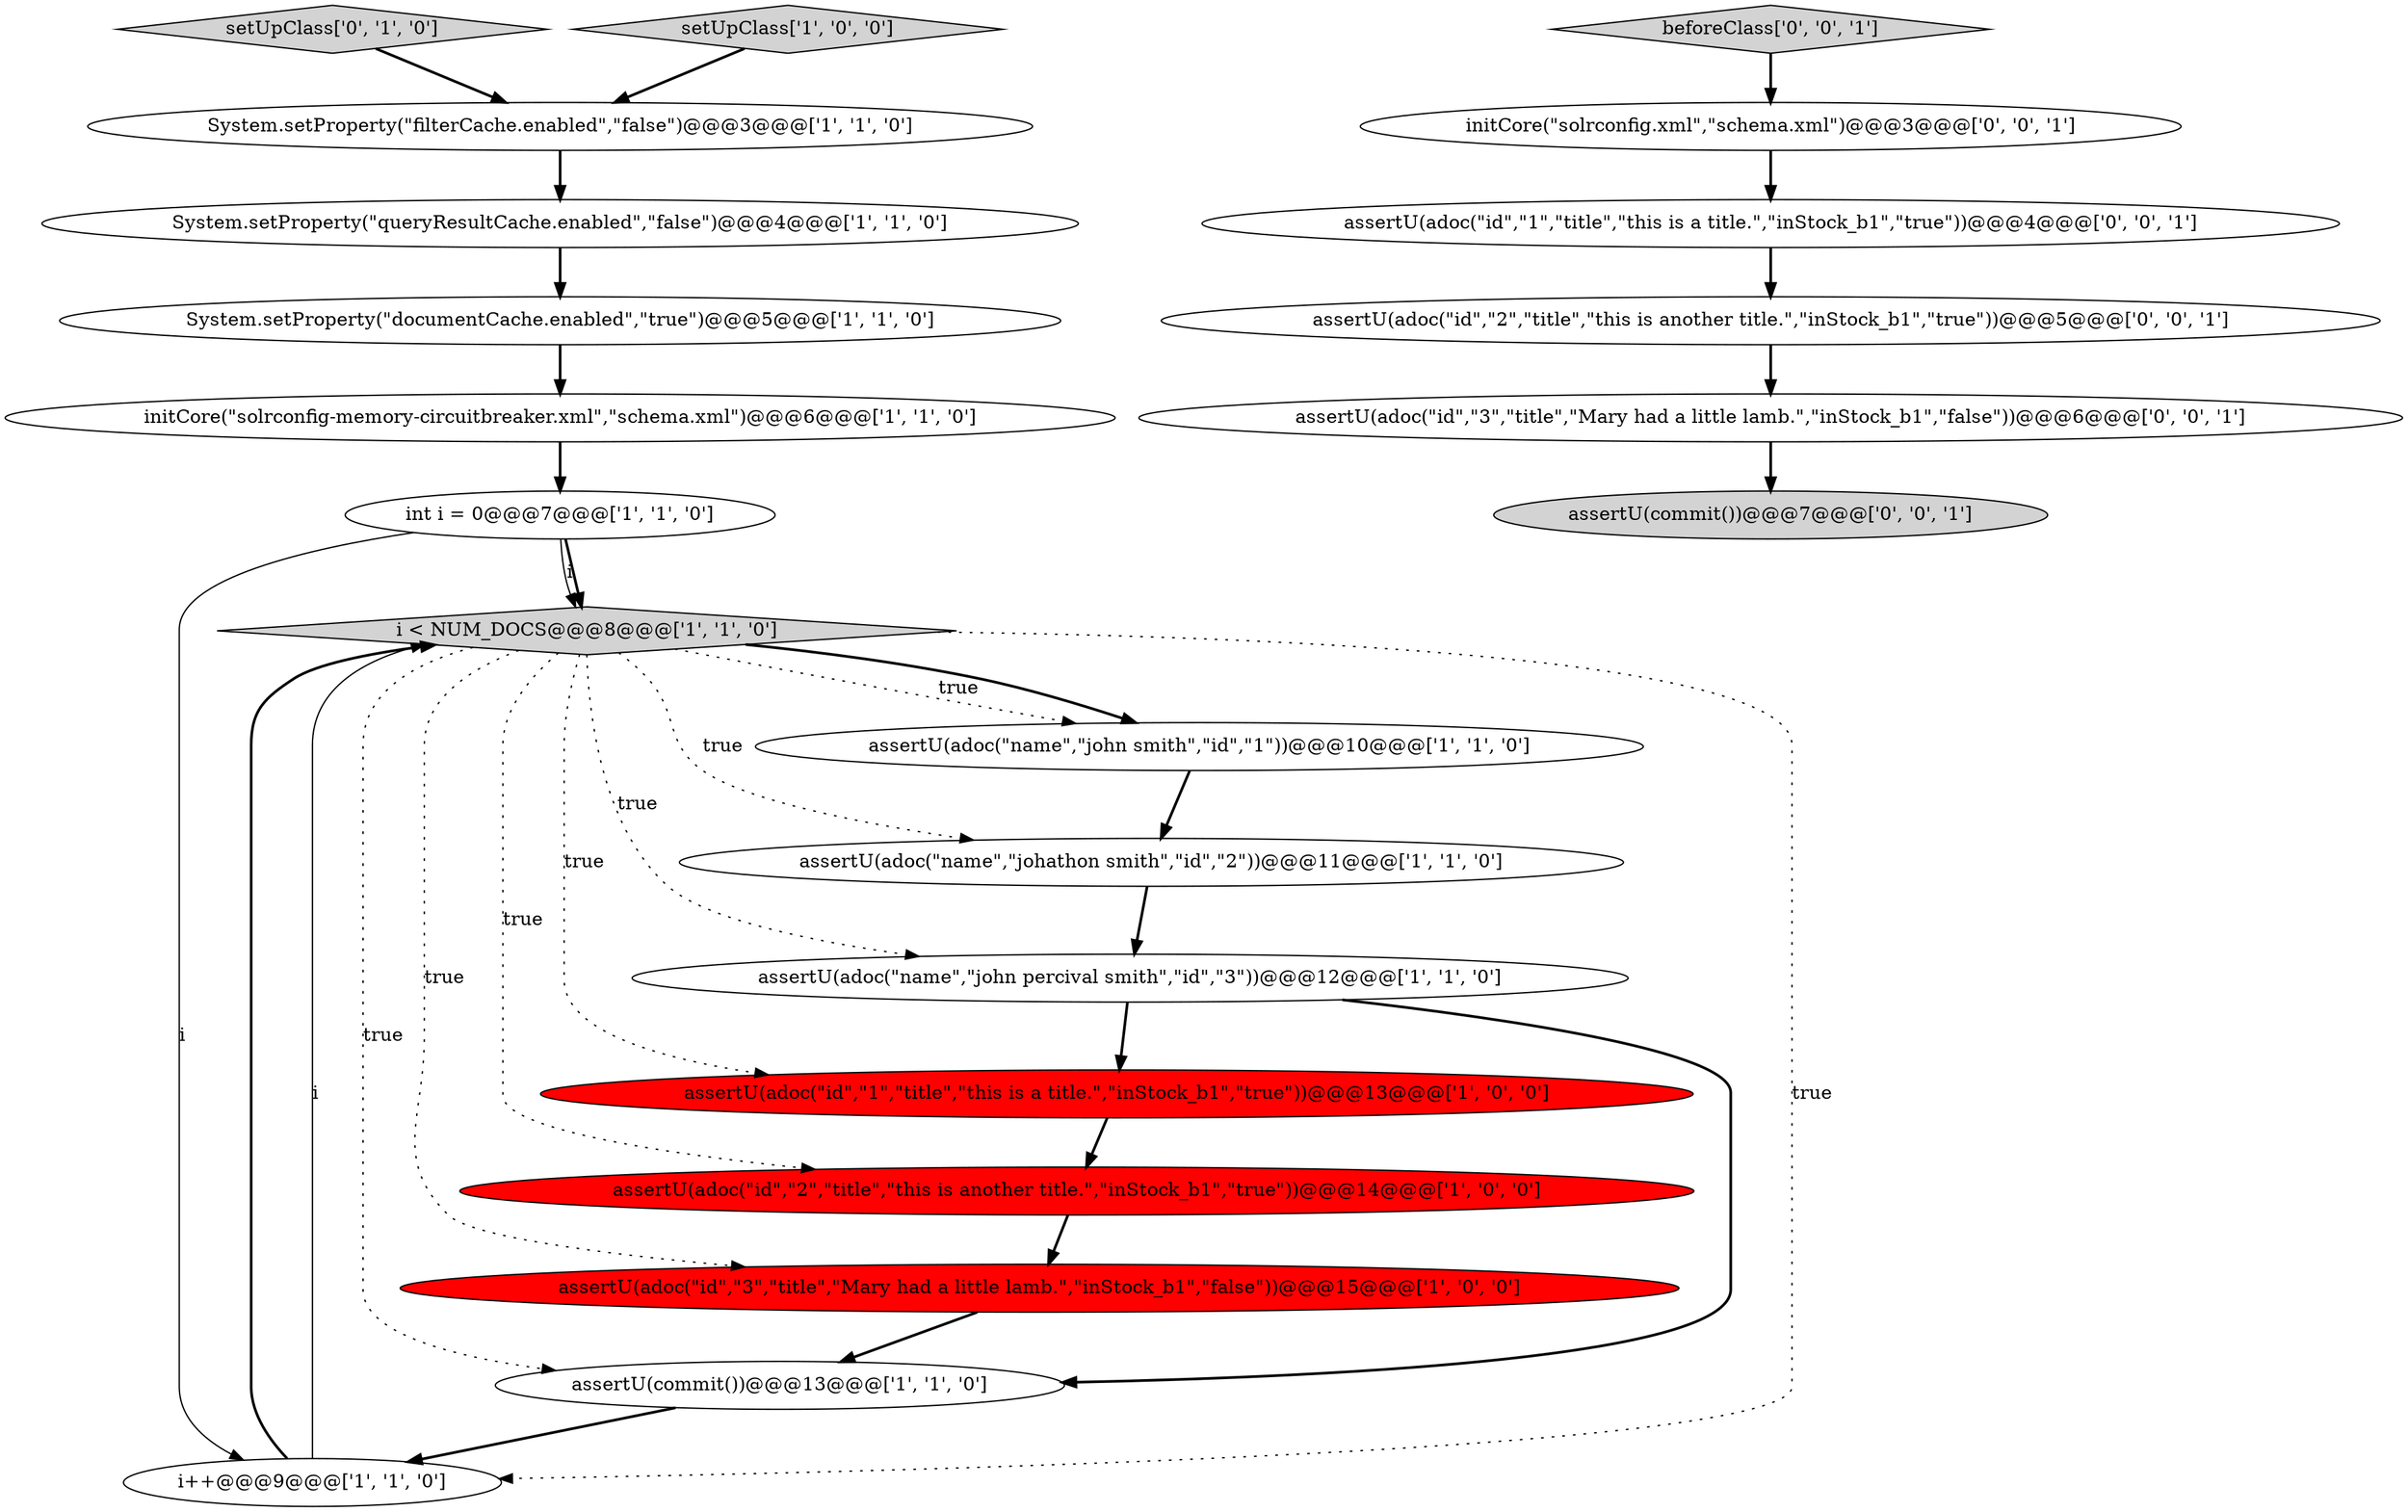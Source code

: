 digraph {
0 [style = filled, label = "initCore(\"solrconfig-memory-circuitbreaker.xml\",\"schema.xml\")@@@6@@@['1', '1', '0']", fillcolor = white, shape = ellipse image = "AAA0AAABBB1BBB"];
19 [style = filled, label = "assertU(adoc(\"id\",\"1\",\"title\",\"this is a title.\",\"inStock_b1\",\"true\"))@@@4@@@['0', '0', '1']", fillcolor = white, shape = ellipse image = "AAA0AAABBB3BBB"];
21 [style = filled, label = "assertU(adoc(\"id\",\"3\",\"title\",\"Mary had a little lamb.\",\"inStock_b1\",\"false\"))@@@6@@@['0', '0', '1']", fillcolor = white, shape = ellipse image = "AAA0AAABBB3BBB"];
5 [style = filled, label = "i < NUM_DOCS@@@8@@@['1', '1', '0']", fillcolor = lightgray, shape = diamond image = "AAA0AAABBB1BBB"];
6 [style = filled, label = "int i = 0@@@7@@@['1', '1', '0']", fillcolor = white, shape = ellipse image = "AAA0AAABBB1BBB"];
15 [style = filled, label = "setUpClass['0', '1', '0']", fillcolor = lightgray, shape = diamond image = "AAA0AAABBB2BBB"];
8 [style = filled, label = "System.setProperty(\"queryResultCache.enabled\",\"false\")@@@4@@@['1', '1', '0']", fillcolor = white, shape = ellipse image = "AAA0AAABBB1BBB"];
7 [style = filled, label = "assertU(adoc(\"name\",\"john smith\",\"id\",\"1\"))@@@10@@@['1', '1', '0']", fillcolor = white, shape = ellipse image = "AAA0AAABBB1BBB"];
18 [style = filled, label = "assertU(commit())@@@7@@@['0', '0', '1']", fillcolor = lightgray, shape = ellipse image = "AAA0AAABBB3BBB"];
20 [style = filled, label = "beforeClass['0', '0', '1']", fillcolor = lightgray, shape = diamond image = "AAA0AAABBB3BBB"];
9 [style = filled, label = "assertU(adoc(\"id\",\"3\",\"title\",\"Mary had a little lamb.\",\"inStock_b1\",\"false\"))@@@15@@@['1', '0', '0']", fillcolor = red, shape = ellipse image = "AAA1AAABBB1BBB"];
4 [style = filled, label = "assertU(adoc(\"name\",\"john percival smith\",\"id\",\"3\"))@@@12@@@['1', '1', '0']", fillcolor = white, shape = ellipse image = "AAA0AAABBB1BBB"];
2 [style = filled, label = "assertU(adoc(\"id\",\"2\",\"title\",\"this is another title.\",\"inStock_b1\",\"true\"))@@@14@@@['1', '0', '0']", fillcolor = red, shape = ellipse image = "AAA1AAABBB1BBB"];
17 [style = filled, label = "initCore(\"solrconfig.xml\",\"schema.xml\")@@@3@@@['0', '0', '1']", fillcolor = white, shape = ellipse image = "AAA0AAABBB3BBB"];
14 [style = filled, label = "assertU(adoc(\"name\",\"johathon smith\",\"id\",\"2\"))@@@11@@@['1', '1', '0']", fillcolor = white, shape = ellipse image = "AAA0AAABBB1BBB"];
10 [style = filled, label = "System.setProperty(\"documentCache.enabled\",\"true\")@@@5@@@['1', '1', '0']", fillcolor = white, shape = ellipse image = "AAA0AAABBB1BBB"];
12 [style = filled, label = "i++@@@9@@@['1', '1', '0']", fillcolor = white, shape = ellipse image = "AAA0AAABBB1BBB"];
1 [style = filled, label = "System.setProperty(\"filterCache.enabled\",\"false\")@@@3@@@['1', '1', '0']", fillcolor = white, shape = ellipse image = "AAA0AAABBB1BBB"];
13 [style = filled, label = "assertU(adoc(\"id\",\"1\",\"title\",\"this is a title.\",\"inStock_b1\",\"true\"))@@@13@@@['1', '0', '0']", fillcolor = red, shape = ellipse image = "AAA1AAABBB1BBB"];
11 [style = filled, label = "setUpClass['1', '0', '0']", fillcolor = lightgray, shape = diamond image = "AAA0AAABBB1BBB"];
16 [style = filled, label = "assertU(adoc(\"id\",\"2\",\"title\",\"this is another title.\",\"inStock_b1\",\"true\"))@@@5@@@['0', '0', '1']", fillcolor = white, shape = ellipse image = "AAA0AAABBB3BBB"];
3 [style = filled, label = "assertU(commit())@@@13@@@['1', '1', '0']", fillcolor = white, shape = ellipse image = "AAA0AAABBB1BBB"];
8->10 [style = bold, label=""];
4->3 [style = bold, label=""];
5->14 [style = dotted, label="true"];
20->17 [style = bold, label=""];
1->8 [style = bold, label=""];
12->5 [style = bold, label=""];
0->6 [style = bold, label=""];
11->1 [style = bold, label=""];
6->5 [style = solid, label="i"];
4->13 [style = bold, label=""];
2->9 [style = bold, label=""];
3->12 [style = bold, label=""];
5->12 [style = dotted, label="true"];
5->3 [style = dotted, label="true"];
17->19 [style = bold, label=""];
21->18 [style = bold, label=""];
5->4 [style = dotted, label="true"];
19->16 [style = bold, label=""];
7->14 [style = bold, label=""];
6->5 [style = bold, label=""];
5->13 [style = dotted, label="true"];
14->4 [style = bold, label=""];
12->5 [style = solid, label="i"];
5->7 [style = dotted, label="true"];
16->21 [style = bold, label=""];
10->0 [style = bold, label=""];
9->3 [style = bold, label=""];
5->7 [style = bold, label=""];
5->9 [style = dotted, label="true"];
6->12 [style = solid, label="i"];
5->2 [style = dotted, label="true"];
13->2 [style = bold, label=""];
15->1 [style = bold, label=""];
}
